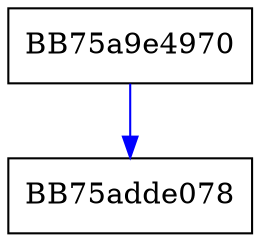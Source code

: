 digraph CryptMsgGetParam_shim {
  node [shape="box"];
  graph [splines=ortho];
  BB75a9e4970 -> BB75adde078 [color="blue"];
}